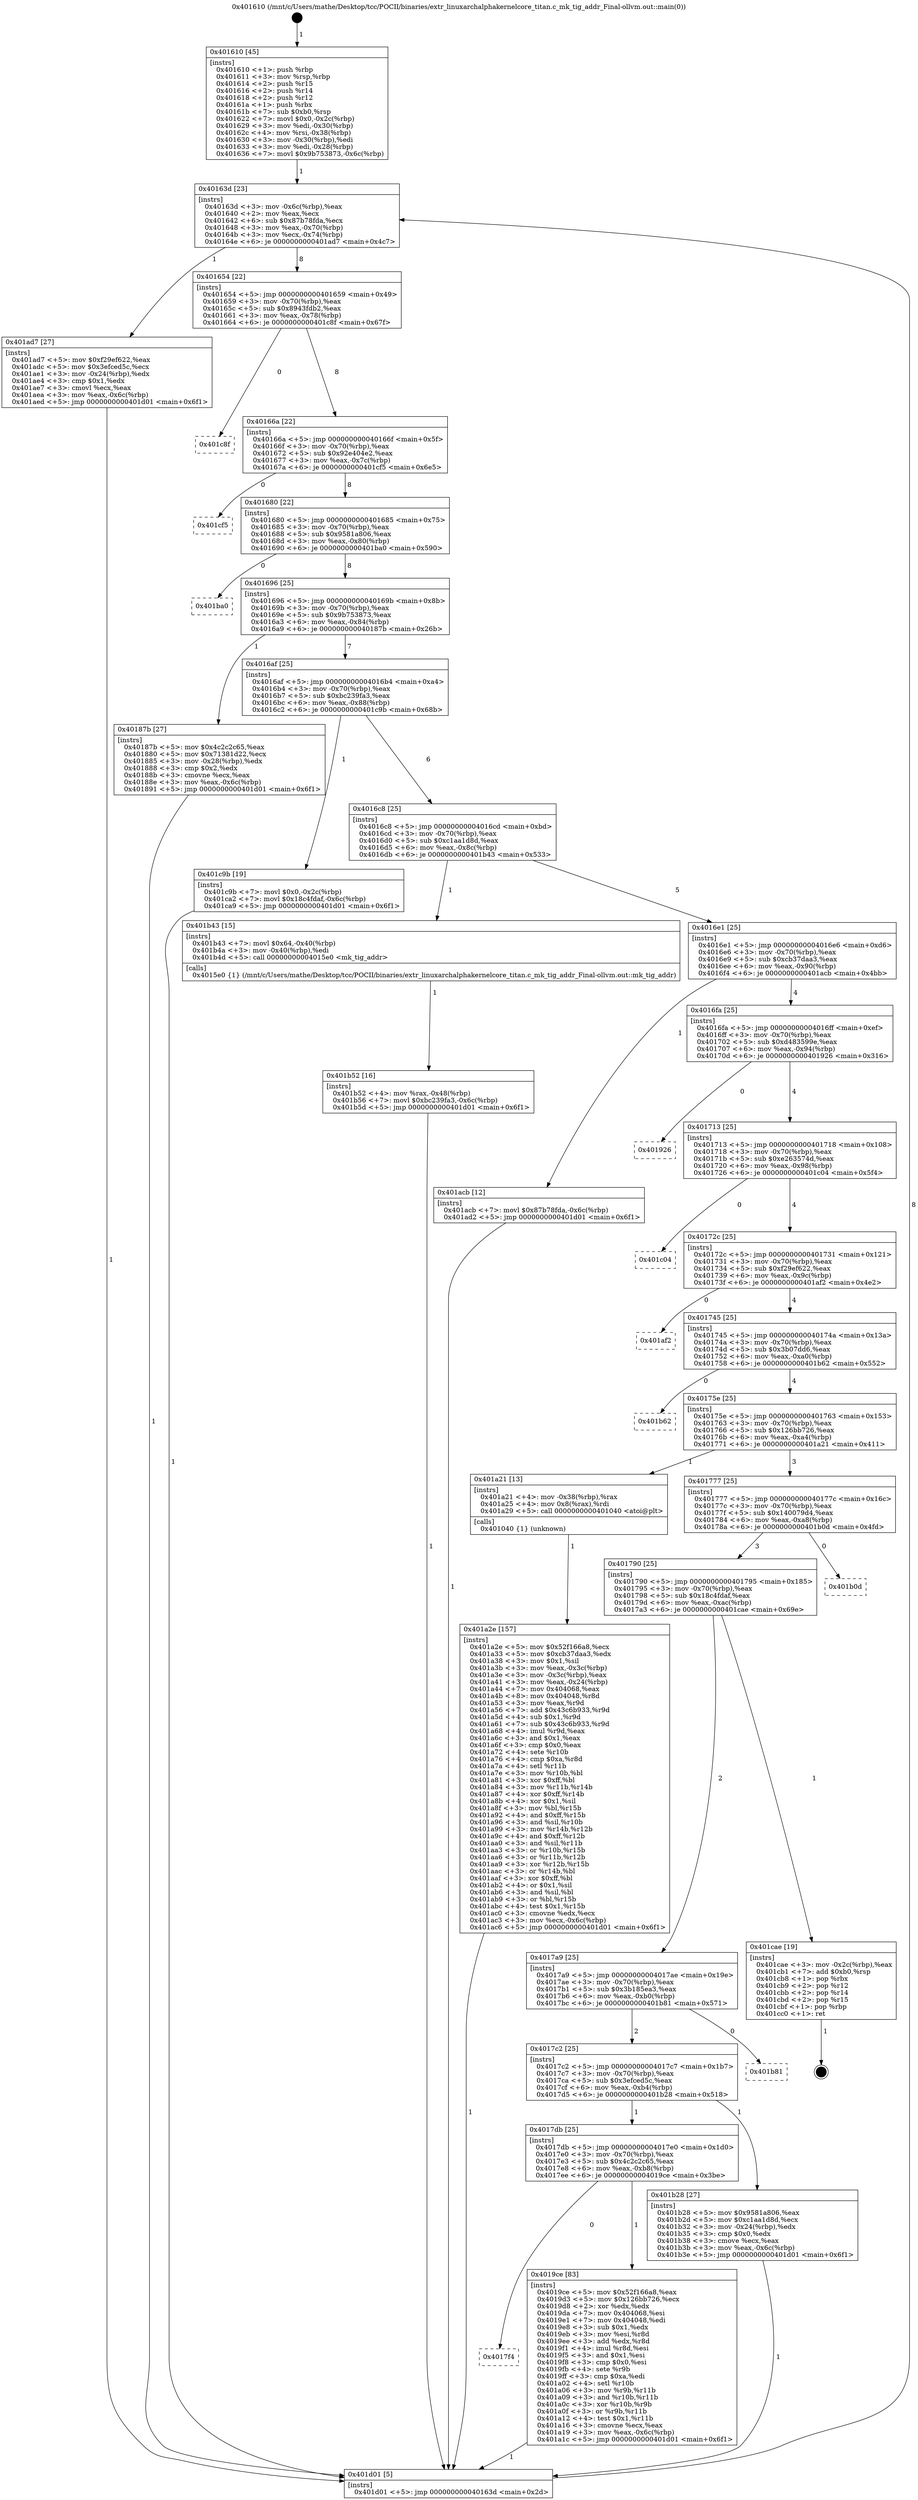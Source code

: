 digraph "0x401610" {
  label = "0x401610 (/mnt/c/Users/mathe/Desktop/tcc/POCII/binaries/extr_linuxarchalphakernelcore_titan.c_mk_tig_addr_Final-ollvm.out::main(0))"
  labelloc = "t"
  node[shape=record]

  Entry [label="",width=0.3,height=0.3,shape=circle,fillcolor=black,style=filled]
  "0x40163d" [label="{
     0x40163d [23]\l
     | [instrs]\l
     &nbsp;&nbsp;0x40163d \<+3\>: mov -0x6c(%rbp),%eax\l
     &nbsp;&nbsp;0x401640 \<+2\>: mov %eax,%ecx\l
     &nbsp;&nbsp;0x401642 \<+6\>: sub $0x87b78fda,%ecx\l
     &nbsp;&nbsp;0x401648 \<+3\>: mov %eax,-0x70(%rbp)\l
     &nbsp;&nbsp;0x40164b \<+3\>: mov %ecx,-0x74(%rbp)\l
     &nbsp;&nbsp;0x40164e \<+6\>: je 0000000000401ad7 \<main+0x4c7\>\l
  }"]
  "0x401ad7" [label="{
     0x401ad7 [27]\l
     | [instrs]\l
     &nbsp;&nbsp;0x401ad7 \<+5\>: mov $0xf29ef622,%eax\l
     &nbsp;&nbsp;0x401adc \<+5\>: mov $0x3efced5c,%ecx\l
     &nbsp;&nbsp;0x401ae1 \<+3\>: mov -0x24(%rbp),%edx\l
     &nbsp;&nbsp;0x401ae4 \<+3\>: cmp $0x1,%edx\l
     &nbsp;&nbsp;0x401ae7 \<+3\>: cmovl %ecx,%eax\l
     &nbsp;&nbsp;0x401aea \<+3\>: mov %eax,-0x6c(%rbp)\l
     &nbsp;&nbsp;0x401aed \<+5\>: jmp 0000000000401d01 \<main+0x6f1\>\l
  }"]
  "0x401654" [label="{
     0x401654 [22]\l
     | [instrs]\l
     &nbsp;&nbsp;0x401654 \<+5\>: jmp 0000000000401659 \<main+0x49\>\l
     &nbsp;&nbsp;0x401659 \<+3\>: mov -0x70(%rbp),%eax\l
     &nbsp;&nbsp;0x40165c \<+5\>: sub $0x8943fdb2,%eax\l
     &nbsp;&nbsp;0x401661 \<+3\>: mov %eax,-0x78(%rbp)\l
     &nbsp;&nbsp;0x401664 \<+6\>: je 0000000000401c8f \<main+0x67f\>\l
  }"]
  Exit [label="",width=0.3,height=0.3,shape=circle,fillcolor=black,style=filled,peripheries=2]
  "0x401c8f" [label="{
     0x401c8f\l
  }", style=dashed]
  "0x40166a" [label="{
     0x40166a [22]\l
     | [instrs]\l
     &nbsp;&nbsp;0x40166a \<+5\>: jmp 000000000040166f \<main+0x5f\>\l
     &nbsp;&nbsp;0x40166f \<+3\>: mov -0x70(%rbp),%eax\l
     &nbsp;&nbsp;0x401672 \<+5\>: sub $0x92e404e2,%eax\l
     &nbsp;&nbsp;0x401677 \<+3\>: mov %eax,-0x7c(%rbp)\l
     &nbsp;&nbsp;0x40167a \<+6\>: je 0000000000401cf5 \<main+0x6e5\>\l
  }"]
  "0x401b52" [label="{
     0x401b52 [16]\l
     | [instrs]\l
     &nbsp;&nbsp;0x401b52 \<+4\>: mov %rax,-0x48(%rbp)\l
     &nbsp;&nbsp;0x401b56 \<+7\>: movl $0xbc239fa3,-0x6c(%rbp)\l
     &nbsp;&nbsp;0x401b5d \<+5\>: jmp 0000000000401d01 \<main+0x6f1\>\l
  }"]
  "0x401cf5" [label="{
     0x401cf5\l
  }", style=dashed]
  "0x401680" [label="{
     0x401680 [22]\l
     | [instrs]\l
     &nbsp;&nbsp;0x401680 \<+5\>: jmp 0000000000401685 \<main+0x75\>\l
     &nbsp;&nbsp;0x401685 \<+3\>: mov -0x70(%rbp),%eax\l
     &nbsp;&nbsp;0x401688 \<+5\>: sub $0x9581a806,%eax\l
     &nbsp;&nbsp;0x40168d \<+3\>: mov %eax,-0x80(%rbp)\l
     &nbsp;&nbsp;0x401690 \<+6\>: je 0000000000401ba0 \<main+0x590\>\l
  }"]
  "0x401a2e" [label="{
     0x401a2e [157]\l
     | [instrs]\l
     &nbsp;&nbsp;0x401a2e \<+5\>: mov $0x52f166a8,%ecx\l
     &nbsp;&nbsp;0x401a33 \<+5\>: mov $0xcb37daa3,%edx\l
     &nbsp;&nbsp;0x401a38 \<+3\>: mov $0x1,%sil\l
     &nbsp;&nbsp;0x401a3b \<+3\>: mov %eax,-0x3c(%rbp)\l
     &nbsp;&nbsp;0x401a3e \<+3\>: mov -0x3c(%rbp),%eax\l
     &nbsp;&nbsp;0x401a41 \<+3\>: mov %eax,-0x24(%rbp)\l
     &nbsp;&nbsp;0x401a44 \<+7\>: mov 0x404068,%eax\l
     &nbsp;&nbsp;0x401a4b \<+8\>: mov 0x404048,%r8d\l
     &nbsp;&nbsp;0x401a53 \<+3\>: mov %eax,%r9d\l
     &nbsp;&nbsp;0x401a56 \<+7\>: add $0x43c6b933,%r9d\l
     &nbsp;&nbsp;0x401a5d \<+4\>: sub $0x1,%r9d\l
     &nbsp;&nbsp;0x401a61 \<+7\>: sub $0x43c6b933,%r9d\l
     &nbsp;&nbsp;0x401a68 \<+4\>: imul %r9d,%eax\l
     &nbsp;&nbsp;0x401a6c \<+3\>: and $0x1,%eax\l
     &nbsp;&nbsp;0x401a6f \<+3\>: cmp $0x0,%eax\l
     &nbsp;&nbsp;0x401a72 \<+4\>: sete %r10b\l
     &nbsp;&nbsp;0x401a76 \<+4\>: cmp $0xa,%r8d\l
     &nbsp;&nbsp;0x401a7a \<+4\>: setl %r11b\l
     &nbsp;&nbsp;0x401a7e \<+3\>: mov %r10b,%bl\l
     &nbsp;&nbsp;0x401a81 \<+3\>: xor $0xff,%bl\l
     &nbsp;&nbsp;0x401a84 \<+3\>: mov %r11b,%r14b\l
     &nbsp;&nbsp;0x401a87 \<+4\>: xor $0xff,%r14b\l
     &nbsp;&nbsp;0x401a8b \<+4\>: xor $0x1,%sil\l
     &nbsp;&nbsp;0x401a8f \<+3\>: mov %bl,%r15b\l
     &nbsp;&nbsp;0x401a92 \<+4\>: and $0xff,%r15b\l
     &nbsp;&nbsp;0x401a96 \<+3\>: and %sil,%r10b\l
     &nbsp;&nbsp;0x401a99 \<+3\>: mov %r14b,%r12b\l
     &nbsp;&nbsp;0x401a9c \<+4\>: and $0xff,%r12b\l
     &nbsp;&nbsp;0x401aa0 \<+3\>: and %sil,%r11b\l
     &nbsp;&nbsp;0x401aa3 \<+3\>: or %r10b,%r15b\l
     &nbsp;&nbsp;0x401aa6 \<+3\>: or %r11b,%r12b\l
     &nbsp;&nbsp;0x401aa9 \<+3\>: xor %r12b,%r15b\l
     &nbsp;&nbsp;0x401aac \<+3\>: or %r14b,%bl\l
     &nbsp;&nbsp;0x401aaf \<+3\>: xor $0xff,%bl\l
     &nbsp;&nbsp;0x401ab2 \<+4\>: or $0x1,%sil\l
     &nbsp;&nbsp;0x401ab6 \<+3\>: and %sil,%bl\l
     &nbsp;&nbsp;0x401ab9 \<+3\>: or %bl,%r15b\l
     &nbsp;&nbsp;0x401abc \<+4\>: test $0x1,%r15b\l
     &nbsp;&nbsp;0x401ac0 \<+3\>: cmovne %edx,%ecx\l
     &nbsp;&nbsp;0x401ac3 \<+3\>: mov %ecx,-0x6c(%rbp)\l
     &nbsp;&nbsp;0x401ac6 \<+5\>: jmp 0000000000401d01 \<main+0x6f1\>\l
  }"]
  "0x401ba0" [label="{
     0x401ba0\l
  }", style=dashed]
  "0x401696" [label="{
     0x401696 [25]\l
     | [instrs]\l
     &nbsp;&nbsp;0x401696 \<+5\>: jmp 000000000040169b \<main+0x8b\>\l
     &nbsp;&nbsp;0x40169b \<+3\>: mov -0x70(%rbp),%eax\l
     &nbsp;&nbsp;0x40169e \<+5\>: sub $0x9b753873,%eax\l
     &nbsp;&nbsp;0x4016a3 \<+6\>: mov %eax,-0x84(%rbp)\l
     &nbsp;&nbsp;0x4016a9 \<+6\>: je 000000000040187b \<main+0x26b\>\l
  }"]
  "0x4017f4" [label="{
     0x4017f4\l
  }", style=dashed]
  "0x40187b" [label="{
     0x40187b [27]\l
     | [instrs]\l
     &nbsp;&nbsp;0x40187b \<+5\>: mov $0x4c2c2c65,%eax\l
     &nbsp;&nbsp;0x401880 \<+5\>: mov $0x71381d22,%ecx\l
     &nbsp;&nbsp;0x401885 \<+3\>: mov -0x28(%rbp),%edx\l
     &nbsp;&nbsp;0x401888 \<+3\>: cmp $0x2,%edx\l
     &nbsp;&nbsp;0x40188b \<+3\>: cmovne %ecx,%eax\l
     &nbsp;&nbsp;0x40188e \<+3\>: mov %eax,-0x6c(%rbp)\l
     &nbsp;&nbsp;0x401891 \<+5\>: jmp 0000000000401d01 \<main+0x6f1\>\l
  }"]
  "0x4016af" [label="{
     0x4016af [25]\l
     | [instrs]\l
     &nbsp;&nbsp;0x4016af \<+5\>: jmp 00000000004016b4 \<main+0xa4\>\l
     &nbsp;&nbsp;0x4016b4 \<+3\>: mov -0x70(%rbp),%eax\l
     &nbsp;&nbsp;0x4016b7 \<+5\>: sub $0xbc239fa3,%eax\l
     &nbsp;&nbsp;0x4016bc \<+6\>: mov %eax,-0x88(%rbp)\l
     &nbsp;&nbsp;0x4016c2 \<+6\>: je 0000000000401c9b \<main+0x68b\>\l
  }"]
  "0x401d01" [label="{
     0x401d01 [5]\l
     | [instrs]\l
     &nbsp;&nbsp;0x401d01 \<+5\>: jmp 000000000040163d \<main+0x2d\>\l
  }"]
  "0x401610" [label="{
     0x401610 [45]\l
     | [instrs]\l
     &nbsp;&nbsp;0x401610 \<+1\>: push %rbp\l
     &nbsp;&nbsp;0x401611 \<+3\>: mov %rsp,%rbp\l
     &nbsp;&nbsp;0x401614 \<+2\>: push %r15\l
     &nbsp;&nbsp;0x401616 \<+2\>: push %r14\l
     &nbsp;&nbsp;0x401618 \<+2\>: push %r12\l
     &nbsp;&nbsp;0x40161a \<+1\>: push %rbx\l
     &nbsp;&nbsp;0x40161b \<+7\>: sub $0xb0,%rsp\l
     &nbsp;&nbsp;0x401622 \<+7\>: movl $0x0,-0x2c(%rbp)\l
     &nbsp;&nbsp;0x401629 \<+3\>: mov %edi,-0x30(%rbp)\l
     &nbsp;&nbsp;0x40162c \<+4\>: mov %rsi,-0x38(%rbp)\l
     &nbsp;&nbsp;0x401630 \<+3\>: mov -0x30(%rbp),%edi\l
     &nbsp;&nbsp;0x401633 \<+3\>: mov %edi,-0x28(%rbp)\l
     &nbsp;&nbsp;0x401636 \<+7\>: movl $0x9b753873,-0x6c(%rbp)\l
  }"]
  "0x4019ce" [label="{
     0x4019ce [83]\l
     | [instrs]\l
     &nbsp;&nbsp;0x4019ce \<+5\>: mov $0x52f166a8,%eax\l
     &nbsp;&nbsp;0x4019d3 \<+5\>: mov $0x126bb726,%ecx\l
     &nbsp;&nbsp;0x4019d8 \<+2\>: xor %edx,%edx\l
     &nbsp;&nbsp;0x4019da \<+7\>: mov 0x404068,%esi\l
     &nbsp;&nbsp;0x4019e1 \<+7\>: mov 0x404048,%edi\l
     &nbsp;&nbsp;0x4019e8 \<+3\>: sub $0x1,%edx\l
     &nbsp;&nbsp;0x4019eb \<+3\>: mov %esi,%r8d\l
     &nbsp;&nbsp;0x4019ee \<+3\>: add %edx,%r8d\l
     &nbsp;&nbsp;0x4019f1 \<+4\>: imul %r8d,%esi\l
     &nbsp;&nbsp;0x4019f5 \<+3\>: and $0x1,%esi\l
     &nbsp;&nbsp;0x4019f8 \<+3\>: cmp $0x0,%esi\l
     &nbsp;&nbsp;0x4019fb \<+4\>: sete %r9b\l
     &nbsp;&nbsp;0x4019ff \<+3\>: cmp $0xa,%edi\l
     &nbsp;&nbsp;0x401a02 \<+4\>: setl %r10b\l
     &nbsp;&nbsp;0x401a06 \<+3\>: mov %r9b,%r11b\l
     &nbsp;&nbsp;0x401a09 \<+3\>: and %r10b,%r11b\l
     &nbsp;&nbsp;0x401a0c \<+3\>: xor %r10b,%r9b\l
     &nbsp;&nbsp;0x401a0f \<+3\>: or %r9b,%r11b\l
     &nbsp;&nbsp;0x401a12 \<+4\>: test $0x1,%r11b\l
     &nbsp;&nbsp;0x401a16 \<+3\>: cmovne %ecx,%eax\l
     &nbsp;&nbsp;0x401a19 \<+3\>: mov %eax,-0x6c(%rbp)\l
     &nbsp;&nbsp;0x401a1c \<+5\>: jmp 0000000000401d01 \<main+0x6f1\>\l
  }"]
  "0x401c9b" [label="{
     0x401c9b [19]\l
     | [instrs]\l
     &nbsp;&nbsp;0x401c9b \<+7\>: movl $0x0,-0x2c(%rbp)\l
     &nbsp;&nbsp;0x401ca2 \<+7\>: movl $0x18c4fdaf,-0x6c(%rbp)\l
     &nbsp;&nbsp;0x401ca9 \<+5\>: jmp 0000000000401d01 \<main+0x6f1\>\l
  }"]
  "0x4016c8" [label="{
     0x4016c8 [25]\l
     | [instrs]\l
     &nbsp;&nbsp;0x4016c8 \<+5\>: jmp 00000000004016cd \<main+0xbd\>\l
     &nbsp;&nbsp;0x4016cd \<+3\>: mov -0x70(%rbp),%eax\l
     &nbsp;&nbsp;0x4016d0 \<+5\>: sub $0xc1aa1d8d,%eax\l
     &nbsp;&nbsp;0x4016d5 \<+6\>: mov %eax,-0x8c(%rbp)\l
     &nbsp;&nbsp;0x4016db \<+6\>: je 0000000000401b43 \<main+0x533\>\l
  }"]
  "0x4017db" [label="{
     0x4017db [25]\l
     | [instrs]\l
     &nbsp;&nbsp;0x4017db \<+5\>: jmp 00000000004017e0 \<main+0x1d0\>\l
     &nbsp;&nbsp;0x4017e0 \<+3\>: mov -0x70(%rbp),%eax\l
     &nbsp;&nbsp;0x4017e3 \<+5\>: sub $0x4c2c2c65,%eax\l
     &nbsp;&nbsp;0x4017e8 \<+6\>: mov %eax,-0xb8(%rbp)\l
     &nbsp;&nbsp;0x4017ee \<+6\>: je 00000000004019ce \<main+0x3be\>\l
  }"]
  "0x401b43" [label="{
     0x401b43 [15]\l
     | [instrs]\l
     &nbsp;&nbsp;0x401b43 \<+7\>: movl $0x64,-0x40(%rbp)\l
     &nbsp;&nbsp;0x401b4a \<+3\>: mov -0x40(%rbp),%edi\l
     &nbsp;&nbsp;0x401b4d \<+5\>: call 00000000004015e0 \<mk_tig_addr\>\l
     | [calls]\l
     &nbsp;&nbsp;0x4015e0 \{1\} (/mnt/c/Users/mathe/Desktop/tcc/POCII/binaries/extr_linuxarchalphakernelcore_titan.c_mk_tig_addr_Final-ollvm.out::mk_tig_addr)\l
  }"]
  "0x4016e1" [label="{
     0x4016e1 [25]\l
     | [instrs]\l
     &nbsp;&nbsp;0x4016e1 \<+5\>: jmp 00000000004016e6 \<main+0xd6\>\l
     &nbsp;&nbsp;0x4016e6 \<+3\>: mov -0x70(%rbp),%eax\l
     &nbsp;&nbsp;0x4016e9 \<+5\>: sub $0xcb37daa3,%eax\l
     &nbsp;&nbsp;0x4016ee \<+6\>: mov %eax,-0x90(%rbp)\l
     &nbsp;&nbsp;0x4016f4 \<+6\>: je 0000000000401acb \<main+0x4bb\>\l
  }"]
  "0x401b28" [label="{
     0x401b28 [27]\l
     | [instrs]\l
     &nbsp;&nbsp;0x401b28 \<+5\>: mov $0x9581a806,%eax\l
     &nbsp;&nbsp;0x401b2d \<+5\>: mov $0xc1aa1d8d,%ecx\l
     &nbsp;&nbsp;0x401b32 \<+3\>: mov -0x24(%rbp),%edx\l
     &nbsp;&nbsp;0x401b35 \<+3\>: cmp $0x0,%edx\l
     &nbsp;&nbsp;0x401b38 \<+3\>: cmove %ecx,%eax\l
     &nbsp;&nbsp;0x401b3b \<+3\>: mov %eax,-0x6c(%rbp)\l
     &nbsp;&nbsp;0x401b3e \<+5\>: jmp 0000000000401d01 \<main+0x6f1\>\l
  }"]
  "0x401acb" [label="{
     0x401acb [12]\l
     | [instrs]\l
     &nbsp;&nbsp;0x401acb \<+7\>: movl $0x87b78fda,-0x6c(%rbp)\l
     &nbsp;&nbsp;0x401ad2 \<+5\>: jmp 0000000000401d01 \<main+0x6f1\>\l
  }"]
  "0x4016fa" [label="{
     0x4016fa [25]\l
     | [instrs]\l
     &nbsp;&nbsp;0x4016fa \<+5\>: jmp 00000000004016ff \<main+0xef\>\l
     &nbsp;&nbsp;0x4016ff \<+3\>: mov -0x70(%rbp),%eax\l
     &nbsp;&nbsp;0x401702 \<+5\>: sub $0xd483599e,%eax\l
     &nbsp;&nbsp;0x401707 \<+6\>: mov %eax,-0x94(%rbp)\l
     &nbsp;&nbsp;0x40170d \<+6\>: je 0000000000401926 \<main+0x316\>\l
  }"]
  "0x4017c2" [label="{
     0x4017c2 [25]\l
     | [instrs]\l
     &nbsp;&nbsp;0x4017c2 \<+5\>: jmp 00000000004017c7 \<main+0x1b7\>\l
     &nbsp;&nbsp;0x4017c7 \<+3\>: mov -0x70(%rbp),%eax\l
     &nbsp;&nbsp;0x4017ca \<+5\>: sub $0x3efced5c,%eax\l
     &nbsp;&nbsp;0x4017cf \<+6\>: mov %eax,-0xb4(%rbp)\l
     &nbsp;&nbsp;0x4017d5 \<+6\>: je 0000000000401b28 \<main+0x518\>\l
  }"]
  "0x401926" [label="{
     0x401926\l
  }", style=dashed]
  "0x401713" [label="{
     0x401713 [25]\l
     | [instrs]\l
     &nbsp;&nbsp;0x401713 \<+5\>: jmp 0000000000401718 \<main+0x108\>\l
     &nbsp;&nbsp;0x401718 \<+3\>: mov -0x70(%rbp),%eax\l
     &nbsp;&nbsp;0x40171b \<+5\>: sub $0xe263574d,%eax\l
     &nbsp;&nbsp;0x401720 \<+6\>: mov %eax,-0x98(%rbp)\l
     &nbsp;&nbsp;0x401726 \<+6\>: je 0000000000401c04 \<main+0x5f4\>\l
  }"]
  "0x401b81" [label="{
     0x401b81\l
  }", style=dashed]
  "0x401c04" [label="{
     0x401c04\l
  }", style=dashed]
  "0x40172c" [label="{
     0x40172c [25]\l
     | [instrs]\l
     &nbsp;&nbsp;0x40172c \<+5\>: jmp 0000000000401731 \<main+0x121\>\l
     &nbsp;&nbsp;0x401731 \<+3\>: mov -0x70(%rbp),%eax\l
     &nbsp;&nbsp;0x401734 \<+5\>: sub $0xf29ef622,%eax\l
     &nbsp;&nbsp;0x401739 \<+6\>: mov %eax,-0x9c(%rbp)\l
     &nbsp;&nbsp;0x40173f \<+6\>: je 0000000000401af2 \<main+0x4e2\>\l
  }"]
  "0x4017a9" [label="{
     0x4017a9 [25]\l
     | [instrs]\l
     &nbsp;&nbsp;0x4017a9 \<+5\>: jmp 00000000004017ae \<main+0x19e\>\l
     &nbsp;&nbsp;0x4017ae \<+3\>: mov -0x70(%rbp),%eax\l
     &nbsp;&nbsp;0x4017b1 \<+5\>: sub $0x3b185ea3,%eax\l
     &nbsp;&nbsp;0x4017b6 \<+6\>: mov %eax,-0xb0(%rbp)\l
     &nbsp;&nbsp;0x4017bc \<+6\>: je 0000000000401b81 \<main+0x571\>\l
  }"]
  "0x401af2" [label="{
     0x401af2\l
  }", style=dashed]
  "0x401745" [label="{
     0x401745 [25]\l
     | [instrs]\l
     &nbsp;&nbsp;0x401745 \<+5\>: jmp 000000000040174a \<main+0x13a\>\l
     &nbsp;&nbsp;0x40174a \<+3\>: mov -0x70(%rbp),%eax\l
     &nbsp;&nbsp;0x40174d \<+5\>: sub $0x3b07dd6,%eax\l
     &nbsp;&nbsp;0x401752 \<+6\>: mov %eax,-0xa0(%rbp)\l
     &nbsp;&nbsp;0x401758 \<+6\>: je 0000000000401b62 \<main+0x552\>\l
  }"]
  "0x401cae" [label="{
     0x401cae [19]\l
     | [instrs]\l
     &nbsp;&nbsp;0x401cae \<+3\>: mov -0x2c(%rbp),%eax\l
     &nbsp;&nbsp;0x401cb1 \<+7\>: add $0xb0,%rsp\l
     &nbsp;&nbsp;0x401cb8 \<+1\>: pop %rbx\l
     &nbsp;&nbsp;0x401cb9 \<+2\>: pop %r12\l
     &nbsp;&nbsp;0x401cbb \<+2\>: pop %r14\l
     &nbsp;&nbsp;0x401cbd \<+2\>: pop %r15\l
     &nbsp;&nbsp;0x401cbf \<+1\>: pop %rbp\l
     &nbsp;&nbsp;0x401cc0 \<+1\>: ret\l
  }"]
  "0x401b62" [label="{
     0x401b62\l
  }", style=dashed]
  "0x40175e" [label="{
     0x40175e [25]\l
     | [instrs]\l
     &nbsp;&nbsp;0x40175e \<+5\>: jmp 0000000000401763 \<main+0x153\>\l
     &nbsp;&nbsp;0x401763 \<+3\>: mov -0x70(%rbp),%eax\l
     &nbsp;&nbsp;0x401766 \<+5\>: sub $0x126bb726,%eax\l
     &nbsp;&nbsp;0x40176b \<+6\>: mov %eax,-0xa4(%rbp)\l
     &nbsp;&nbsp;0x401771 \<+6\>: je 0000000000401a21 \<main+0x411\>\l
  }"]
  "0x401790" [label="{
     0x401790 [25]\l
     | [instrs]\l
     &nbsp;&nbsp;0x401790 \<+5\>: jmp 0000000000401795 \<main+0x185\>\l
     &nbsp;&nbsp;0x401795 \<+3\>: mov -0x70(%rbp),%eax\l
     &nbsp;&nbsp;0x401798 \<+5\>: sub $0x18c4fdaf,%eax\l
     &nbsp;&nbsp;0x40179d \<+6\>: mov %eax,-0xac(%rbp)\l
     &nbsp;&nbsp;0x4017a3 \<+6\>: je 0000000000401cae \<main+0x69e\>\l
  }"]
  "0x401a21" [label="{
     0x401a21 [13]\l
     | [instrs]\l
     &nbsp;&nbsp;0x401a21 \<+4\>: mov -0x38(%rbp),%rax\l
     &nbsp;&nbsp;0x401a25 \<+4\>: mov 0x8(%rax),%rdi\l
     &nbsp;&nbsp;0x401a29 \<+5\>: call 0000000000401040 \<atoi@plt\>\l
     | [calls]\l
     &nbsp;&nbsp;0x401040 \{1\} (unknown)\l
  }"]
  "0x401777" [label="{
     0x401777 [25]\l
     | [instrs]\l
     &nbsp;&nbsp;0x401777 \<+5\>: jmp 000000000040177c \<main+0x16c\>\l
     &nbsp;&nbsp;0x40177c \<+3\>: mov -0x70(%rbp),%eax\l
     &nbsp;&nbsp;0x40177f \<+5\>: sub $0x140079d4,%eax\l
     &nbsp;&nbsp;0x401784 \<+6\>: mov %eax,-0xa8(%rbp)\l
     &nbsp;&nbsp;0x40178a \<+6\>: je 0000000000401b0d \<main+0x4fd\>\l
  }"]
  "0x401b0d" [label="{
     0x401b0d\l
  }", style=dashed]
  Entry -> "0x401610" [label=" 1"]
  "0x40163d" -> "0x401ad7" [label=" 1"]
  "0x40163d" -> "0x401654" [label=" 8"]
  "0x401cae" -> Exit [label=" 1"]
  "0x401654" -> "0x401c8f" [label=" 0"]
  "0x401654" -> "0x40166a" [label=" 8"]
  "0x401c9b" -> "0x401d01" [label=" 1"]
  "0x40166a" -> "0x401cf5" [label=" 0"]
  "0x40166a" -> "0x401680" [label=" 8"]
  "0x401b52" -> "0x401d01" [label=" 1"]
  "0x401680" -> "0x401ba0" [label=" 0"]
  "0x401680" -> "0x401696" [label=" 8"]
  "0x401b43" -> "0x401b52" [label=" 1"]
  "0x401696" -> "0x40187b" [label=" 1"]
  "0x401696" -> "0x4016af" [label=" 7"]
  "0x40187b" -> "0x401d01" [label=" 1"]
  "0x401610" -> "0x40163d" [label=" 1"]
  "0x401d01" -> "0x40163d" [label=" 8"]
  "0x401b28" -> "0x401d01" [label=" 1"]
  "0x4016af" -> "0x401c9b" [label=" 1"]
  "0x4016af" -> "0x4016c8" [label=" 6"]
  "0x401ad7" -> "0x401d01" [label=" 1"]
  "0x4016c8" -> "0x401b43" [label=" 1"]
  "0x4016c8" -> "0x4016e1" [label=" 5"]
  "0x401a2e" -> "0x401d01" [label=" 1"]
  "0x4016e1" -> "0x401acb" [label=" 1"]
  "0x4016e1" -> "0x4016fa" [label=" 4"]
  "0x401a21" -> "0x401a2e" [label=" 1"]
  "0x4016fa" -> "0x401926" [label=" 0"]
  "0x4016fa" -> "0x401713" [label=" 4"]
  "0x4017db" -> "0x4017f4" [label=" 0"]
  "0x401713" -> "0x401c04" [label=" 0"]
  "0x401713" -> "0x40172c" [label=" 4"]
  "0x4017db" -> "0x4019ce" [label=" 1"]
  "0x40172c" -> "0x401af2" [label=" 0"]
  "0x40172c" -> "0x401745" [label=" 4"]
  "0x4017c2" -> "0x4017db" [label=" 1"]
  "0x401745" -> "0x401b62" [label=" 0"]
  "0x401745" -> "0x40175e" [label=" 4"]
  "0x4017c2" -> "0x401b28" [label=" 1"]
  "0x40175e" -> "0x401a21" [label=" 1"]
  "0x40175e" -> "0x401777" [label=" 3"]
  "0x4017a9" -> "0x4017c2" [label=" 2"]
  "0x401777" -> "0x401b0d" [label=" 0"]
  "0x401777" -> "0x401790" [label=" 3"]
  "0x4019ce" -> "0x401d01" [label=" 1"]
  "0x401790" -> "0x401cae" [label=" 1"]
  "0x401790" -> "0x4017a9" [label=" 2"]
  "0x401acb" -> "0x401d01" [label=" 1"]
  "0x4017a9" -> "0x401b81" [label=" 0"]
}
